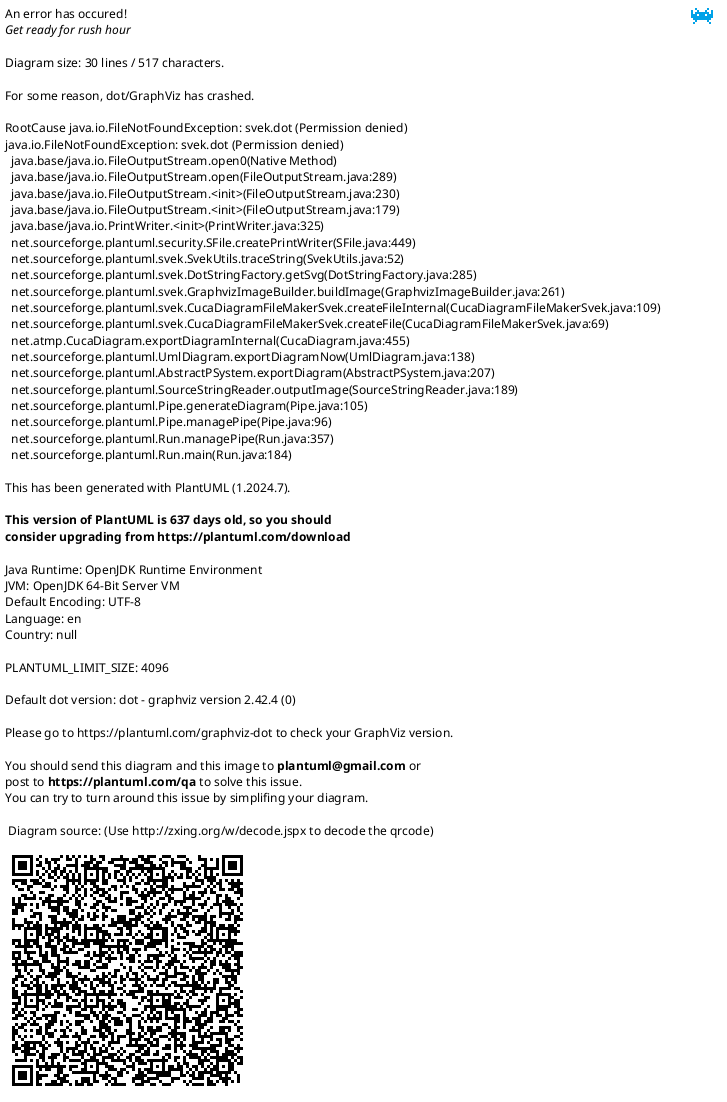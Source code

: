 {
  "sha1": "tlsehf034fvlxzmzdywhqh7nwv3a8k8",
  "insertion": {
    "when": "2024-06-04T17:28:46.430Z",
    "user": "plantuml@gmail.com"
  }
}
@startuml
!pragma svek_trace on

rectangle "foo" {
rectangle "Handle claim"  as HC
rectangle "Capture Information"  as CI
rectangle "Notify%n()Additional Stakeholders" as NAS
rectangle "Validate" as V
rectangle "Investigate" as I
rectangle "Pay" as P
CI -right->> NAS
NAS -right->> V
V -right->> I
I -right->> P
}

HC *-down- CI
HC *-down- NAS
HC *-down- V
HC *-down- I
HC *-down- P


claimsAdministration -up-> NAS
claimsAdministration -up-> V
claimsAdministration -up-> I
Printing -up-> V
Printing -up-> P

@enduml
